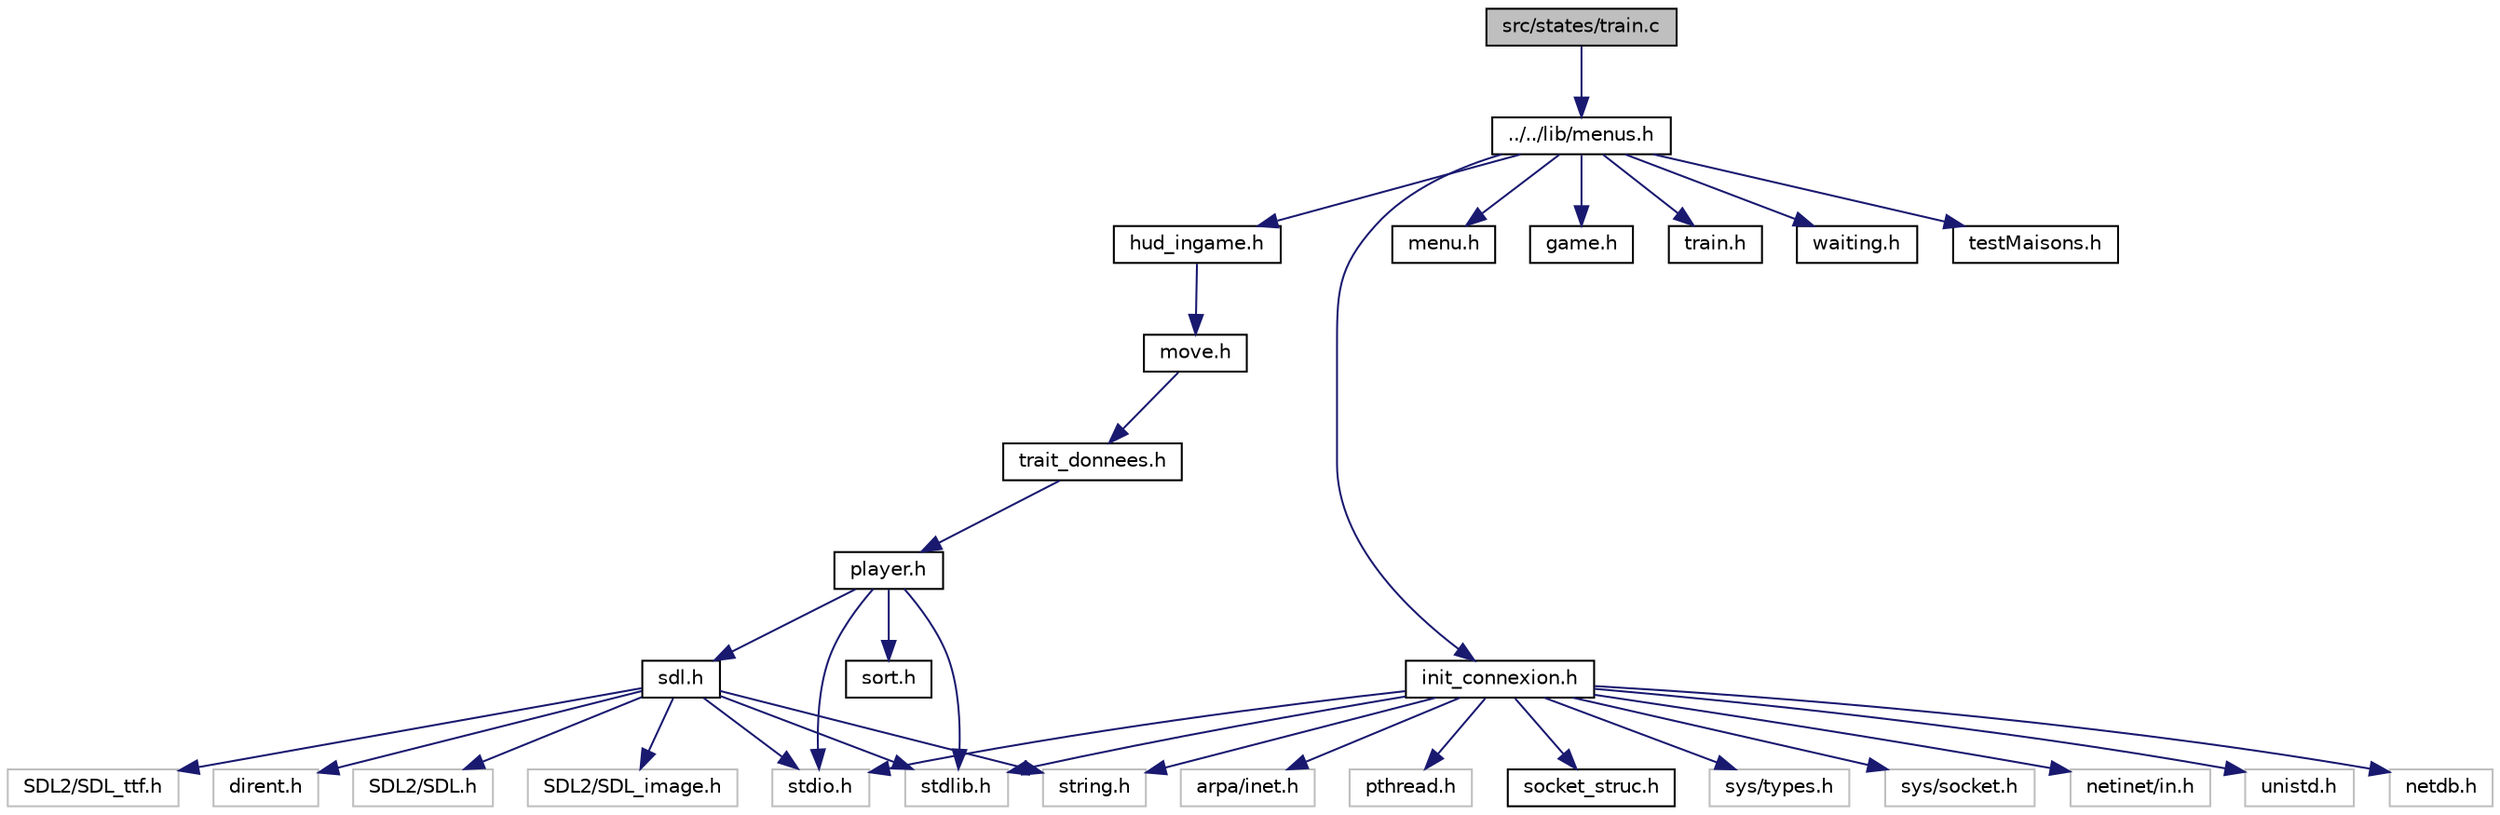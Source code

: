 digraph "src/states/train.c"
{
 // LATEX_PDF_SIZE
  edge [fontname="Helvetica",fontsize="10",labelfontname="Helvetica",labelfontsize="10"];
  node [fontname="Helvetica",fontsize="10",shape=record];
  Node1 [label="src/states/train.c",height=0.2,width=0.4,color="black", fillcolor="grey75", style="filled", fontcolor="black",tooltip="Déroulement du jeu dans l'état TRAIN."];
  Node1 -> Node2 [color="midnightblue",fontsize="10",style="solid"];
  Node2 [label="../../lib/menus.h",height=0.2,width=0.4,color="black", fillcolor="white", style="filled",URL="$menus_8h.html",tooltip="Header commun aux différents statuts du jeu."];
  Node2 -> Node3 [color="midnightblue",fontsize="10",style="solid"];
  Node3 [label="hud_ingame.h",height=0.2,width=0.4,color="black", fillcolor="white", style="filled",URL="$hud__ingame_8h.html",tooltip="Header de hud_ingame.c."];
  Node3 -> Node4 [color="midnightblue",fontsize="10",style="solid"];
  Node4 [label="move.h",height=0.2,width=0.4,color="black", fillcolor="white", style="filled",URL="$move_8h.html",tooltip="Header de move.c."];
  Node4 -> Node5 [color="midnightblue",fontsize="10",style="solid"];
  Node5 [label="trait_donnees.h",height=0.2,width=0.4,color="black", fillcolor="white", style="filled",URL="$trait__donnees_8h.html",tooltip="Header de trait_donnees.c."];
  Node5 -> Node6 [color="midnightblue",fontsize="10",style="solid"];
  Node6 [label="player.h",height=0.2,width=0.4,color="black", fillcolor="white", style="filled",URL="$player_8h.html",tooltip="Header du fichier player.c."];
  Node6 -> Node7 [color="midnightblue",fontsize="10",style="solid"];
  Node7 [label="stdio.h",height=0.2,width=0.4,color="grey75", fillcolor="white", style="filled",tooltip=" "];
  Node6 -> Node8 [color="midnightblue",fontsize="10",style="solid"];
  Node8 [label="stdlib.h",height=0.2,width=0.4,color="grey75", fillcolor="white", style="filled",tooltip=" "];
  Node6 -> Node9 [color="midnightblue",fontsize="10",style="solid"];
  Node9 [label="sdl.h",height=0.2,width=0.4,color="black", fillcolor="white", style="filled",URL="$sdl_8h.html",tooltip="Header du fichier sdl.c."];
  Node9 -> Node8 [color="midnightblue",fontsize="10",style="solid"];
  Node9 -> Node7 [color="midnightblue",fontsize="10",style="solid"];
  Node9 -> Node10 [color="midnightblue",fontsize="10",style="solid"];
  Node10 [label="string.h",height=0.2,width=0.4,color="grey75", fillcolor="white", style="filled",tooltip=" "];
  Node9 -> Node11 [color="midnightblue",fontsize="10",style="solid"];
  Node11 [label="dirent.h",height=0.2,width=0.4,color="grey75", fillcolor="white", style="filled",tooltip=" "];
  Node9 -> Node12 [color="midnightblue",fontsize="10",style="solid"];
  Node12 [label="SDL2/SDL.h",height=0.2,width=0.4,color="grey75", fillcolor="white", style="filled",tooltip=" "];
  Node9 -> Node13 [color="midnightblue",fontsize="10",style="solid"];
  Node13 [label="SDL2/SDL_image.h",height=0.2,width=0.4,color="grey75", fillcolor="white", style="filled",tooltip=" "];
  Node9 -> Node14 [color="midnightblue",fontsize="10",style="solid"];
  Node14 [label="SDL2/SDL_ttf.h",height=0.2,width=0.4,color="grey75", fillcolor="white", style="filled",tooltip=" "];
  Node6 -> Node15 [color="midnightblue",fontsize="10",style="solid"];
  Node15 [label="sort.h",height=0.2,width=0.4,color="black", fillcolor="white", style="filled",URL="$sort_8h.html",tooltip="Structures générales des sorts."];
  Node2 -> Node16 [color="midnightblue",fontsize="10",style="solid"];
  Node16 [label="init_connexion.h",height=0.2,width=0.4,color="black", fillcolor="white", style="filled",URL="$init__connexion_8h.html",tooltip="Header de init_connexion.c."];
  Node16 -> Node17 [color="midnightblue",fontsize="10",style="solid"];
  Node17 [label="socket_struc.h",height=0.2,width=0.4,color="black", fillcolor="white", style="filled",URL="$socket__struc_8h.html",tooltip="Structure envoyé par les clients au serveur."];
  Node16 -> Node18 [color="midnightblue",fontsize="10",style="solid"];
  Node18 [label="sys/types.h",height=0.2,width=0.4,color="grey75", fillcolor="white", style="filled",tooltip=" "];
  Node16 -> Node19 [color="midnightblue",fontsize="10",style="solid"];
  Node19 [label="sys/socket.h",height=0.2,width=0.4,color="grey75", fillcolor="white", style="filled",tooltip=" "];
  Node16 -> Node20 [color="midnightblue",fontsize="10",style="solid"];
  Node20 [label="netinet/in.h",height=0.2,width=0.4,color="grey75", fillcolor="white", style="filled",tooltip=" "];
  Node16 -> Node21 [color="midnightblue",fontsize="10",style="solid"];
  Node21 [label="unistd.h",height=0.2,width=0.4,color="grey75", fillcolor="white", style="filled",tooltip=" "];
  Node16 -> Node22 [color="midnightblue",fontsize="10",style="solid"];
  Node22 [label="netdb.h",height=0.2,width=0.4,color="grey75", fillcolor="white", style="filled",tooltip=" "];
  Node16 -> Node23 [color="midnightblue",fontsize="10",style="solid"];
  Node23 [label="arpa/inet.h",height=0.2,width=0.4,color="grey75", fillcolor="white", style="filled",tooltip=" "];
  Node16 -> Node7 [color="midnightblue",fontsize="10",style="solid"];
  Node16 -> Node8 [color="midnightblue",fontsize="10",style="solid"];
  Node16 -> Node10 [color="midnightblue",fontsize="10",style="solid"];
  Node16 -> Node24 [color="midnightblue",fontsize="10",style="solid"];
  Node24 [label="pthread.h",height=0.2,width=0.4,color="grey75", fillcolor="white", style="filled",tooltip=" "];
  Node2 -> Node25 [color="midnightblue",fontsize="10",style="solid"];
  Node25 [label="menu.h",height=0.2,width=0.4,color="black", fillcolor="white", style="filled",URL="$menu_8h.html",tooltip="Header de menu.c."];
  Node2 -> Node26 [color="midnightblue",fontsize="10",style="solid"];
  Node26 [label="game.h",height=0.2,width=0.4,color="black", fillcolor="white", style="filled",URL="$game_8h.html",tooltip="Header de game.c."];
  Node2 -> Node27 [color="midnightblue",fontsize="10",style="solid"];
  Node27 [label="train.h",height=0.2,width=0.4,color="black", fillcolor="white", style="filled",URL="$train_8h.html",tooltip="Header de train.c."];
  Node2 -> Node28 [color="midnightblue",fontsize="10",style="solid"];
  Node28 [label="waiting.h",height=0.2,width=0.4,color="black", fillcolor="white", style="filled",URL="$waiting_8h.html",tooltip="Header de waiting.c."];
  Node2 -> Node29 [color="midnightblue",fontsize="10",style="solid"];
  Node29 [label="testMaisons.h",height=0.2,width=0.4,color="black", fillcolor="white", style="filled",URL="$testMaisons_8h.html",tooltip="Header de testMaisons.c."];
}
